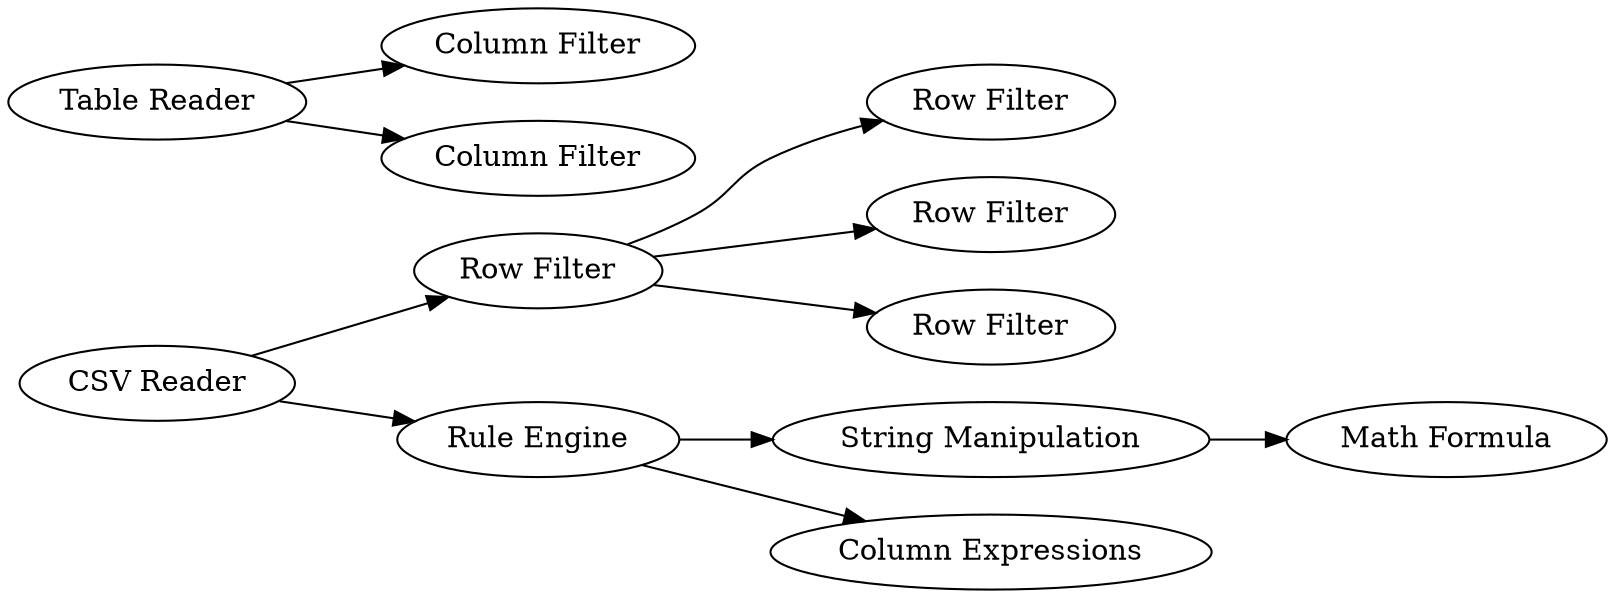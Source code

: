 digraph {
	2 [label="Row Filter"]
	3 [label="Row Filter"]
	5 [label="Row Filter"]
	11 [label="Row Filter"]
	13 [label="CSV Reader"]
	23 [label="Column Filter"]
	24 [label="Column Filter"]
	26 [label="Table Reader"]
	27 [label="Rule Engine"]
	28 [label="String Manipulation"]
	29 [label="Math Formula"]
	30 [label="Column Expressions"]
	2 -> 3
	2 -> 5
	2 -> 11
	13 -> 27
	13 -> 2
	26 -> 24
	26 -> 23
	27 -> 30
	27 -> 28
	28 -> 29
	rankdir=LR
}
